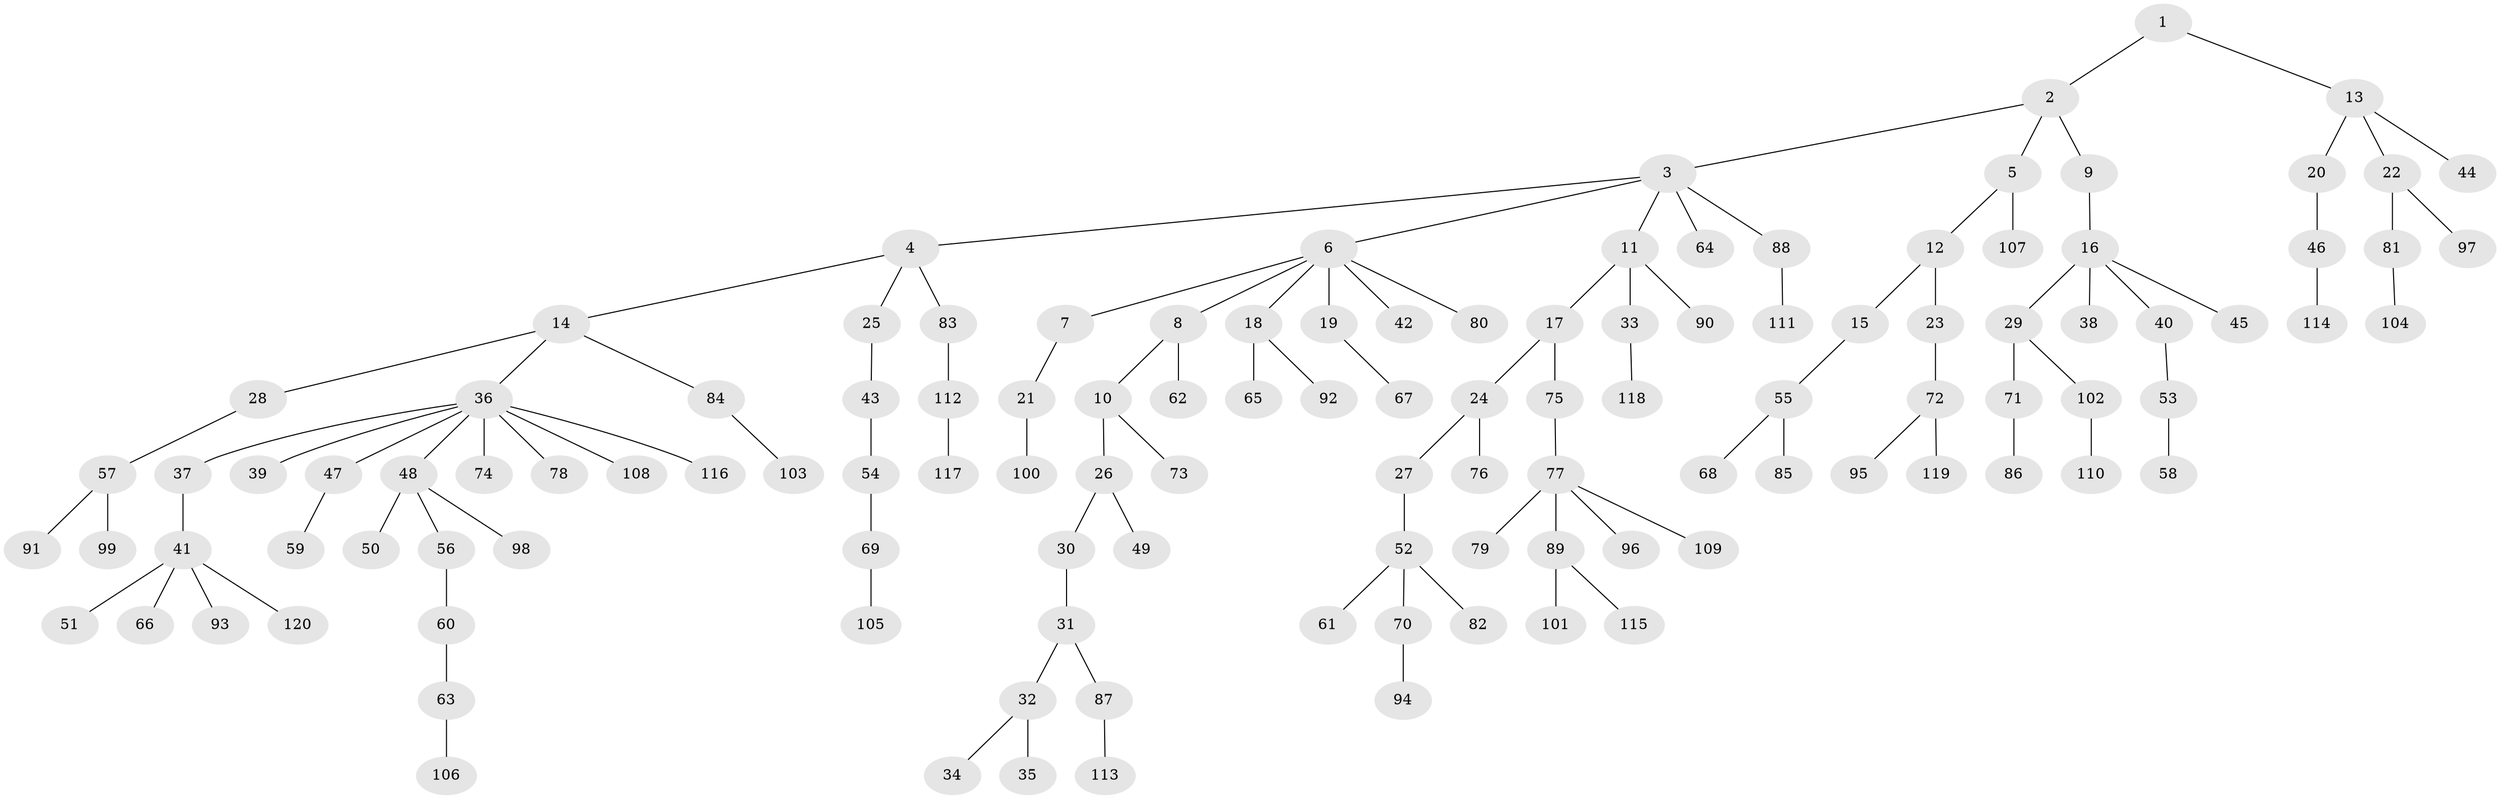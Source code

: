 // Generated by graph-tools (version 1.1) at 2025/50/03/09/25 03:50:24]
// undirected, 120 vertices, 119 edges
graph export_dot {
graph [start="1"]
  node [color=gray90,style=filled];
  1;
  2;
  3;
  4;
  5;
  6;
  7;
  8;
  9;
  10;
  11;
  12;
  13;
  14;
  15;
  16;
  17;
  18;
  19;
  20;
  21;
  22;
  23;
  24;
  25;
  26;
  27;
  28;
  29;
  30;
  31;
  32;
  33;
  34;
  35;
  36;
  37;
  38;
  39;
  40;
  41;
  42;
  43;
  44;
  45;
  46;
  47;
  48;
  49;
  50;
  51;
  52;
  53;
  54;
  55;
  56;
  57;
  58;
  59;
  60;
  61;
  62;
  63;
  64;
  65;
  66;
  67;
  68;
  69;
  70;
  71;
  72;
  73;
  74;
  75;
  76;
  77;
  78;
  79;
  80;
  81;
  82;
  83;
  84;
  85;
  86;
  87;
  88;
  89;
  90;
  91;
  92;
  93;
  94;
  95;
  96;
  97;
  98;
  99;
  100;
  101;
  102;
  103;
  104;
  105;
  106;
  107;
  108;
  109;
  110;
  111;
  112;
  113;
  114;
  115;
  116;
  117;
  118;
  119;
  120;
  1 -- 2;
  1 -- 13;
  2 -- 3;
  2 -- 5;
  2 -- 9;
  3 -- 4;
  3 -- 6;
  3 -- 11;
  3 -- 64;
  3 -- 88;
  4 -- 14;
  4 -- 25;
  4 -- 83;
  5 -- 12;
  5 -- 107;
  6 -- 7;
  6 -- 8;
  6 -- 18;
  6 -- 19;
  6 -- 42;
  6 -- 80;
  7 -- 21;
  8 -- 10;
  8 -- 62;
  9 -- 16;
  10 -- 26;
  10 -- 73;
  11 -- 17;
  11 -- 33;
  11 -- 90;
  12 -- 15;
  12 -- 23;
  13 -- 20;
  13 -- 22;
  13 -- 44;
  14 -- 28;
  14 -- 36;
  14 -- 84;
  15 -- 55;
  16 -- 29;
  16 -- 38;
  16 -- 40;
  16 -- 45;
  17 -- 24;
  17 -- 75;
  18 -- 65;
  18 -- 92;
  19 -- 67;
  20 -- 46;
  21 -- 100;
  22 -- 81;
  22 -- 97;
  23 -- 72;
  24 -- 27;
  24 -- 76;
  25 -- 43;
  26 -- 30;
  26 -- 49;
  27 -- 52;
  28 -- 57;
  29 -- 71;
  29 -- 102;
  30 -- 31;
  31 -- 32;
  31 -- 87;
  32 -- 34;
  32 -- 35;
  33 -- 118;
  36 -- 37;
  36 -- 39;
  36 -- 47;
  36 -- 48;
  36 -- 74;
  36 -- 78;
  36 -- 108;
  36 -- 116;
  37 -- 41;
  40 -- 53;
  41 -- 51;
  41 -- 66;
  41 -- 93;
  41 -- 120;
  43 -- 54;
  46 -- 114;
  47 -- 59;
  48 -- 50;
  48 -- 56;
  48 -- 98;
  52 -- 61;
  52 -- 70;
  52 -- 82;
  53 -- 58;
  54 -- 69;
  55 -- 68;
  55 -- 85;
  56 -- 60;
  57 -- 91;
  57 -- 99;
  60 -- 63;
  63 -- 106;
  69 -- 105;
  70 -- 94;
  71 -- 86;
  72 -- 95;
  72 -- 119;
  75 -- 77;
  77 -- 79;
  77 -- 89;
  77 -- 96;
  77 -- 109;
  81 -- 104;
  83 -- 112;
  84 -- 103;
  87 -- 113;
  88 -- 111;
  89 -- 101;
  89 -- 115;
  102 -- 110;
  112 -- 117;
}

